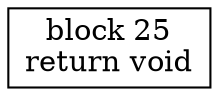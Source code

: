 digraph "Object()" {
size = "11,7.5";
codeblock_25 [ shape = box, label = "block 25\nreturn void"];
}